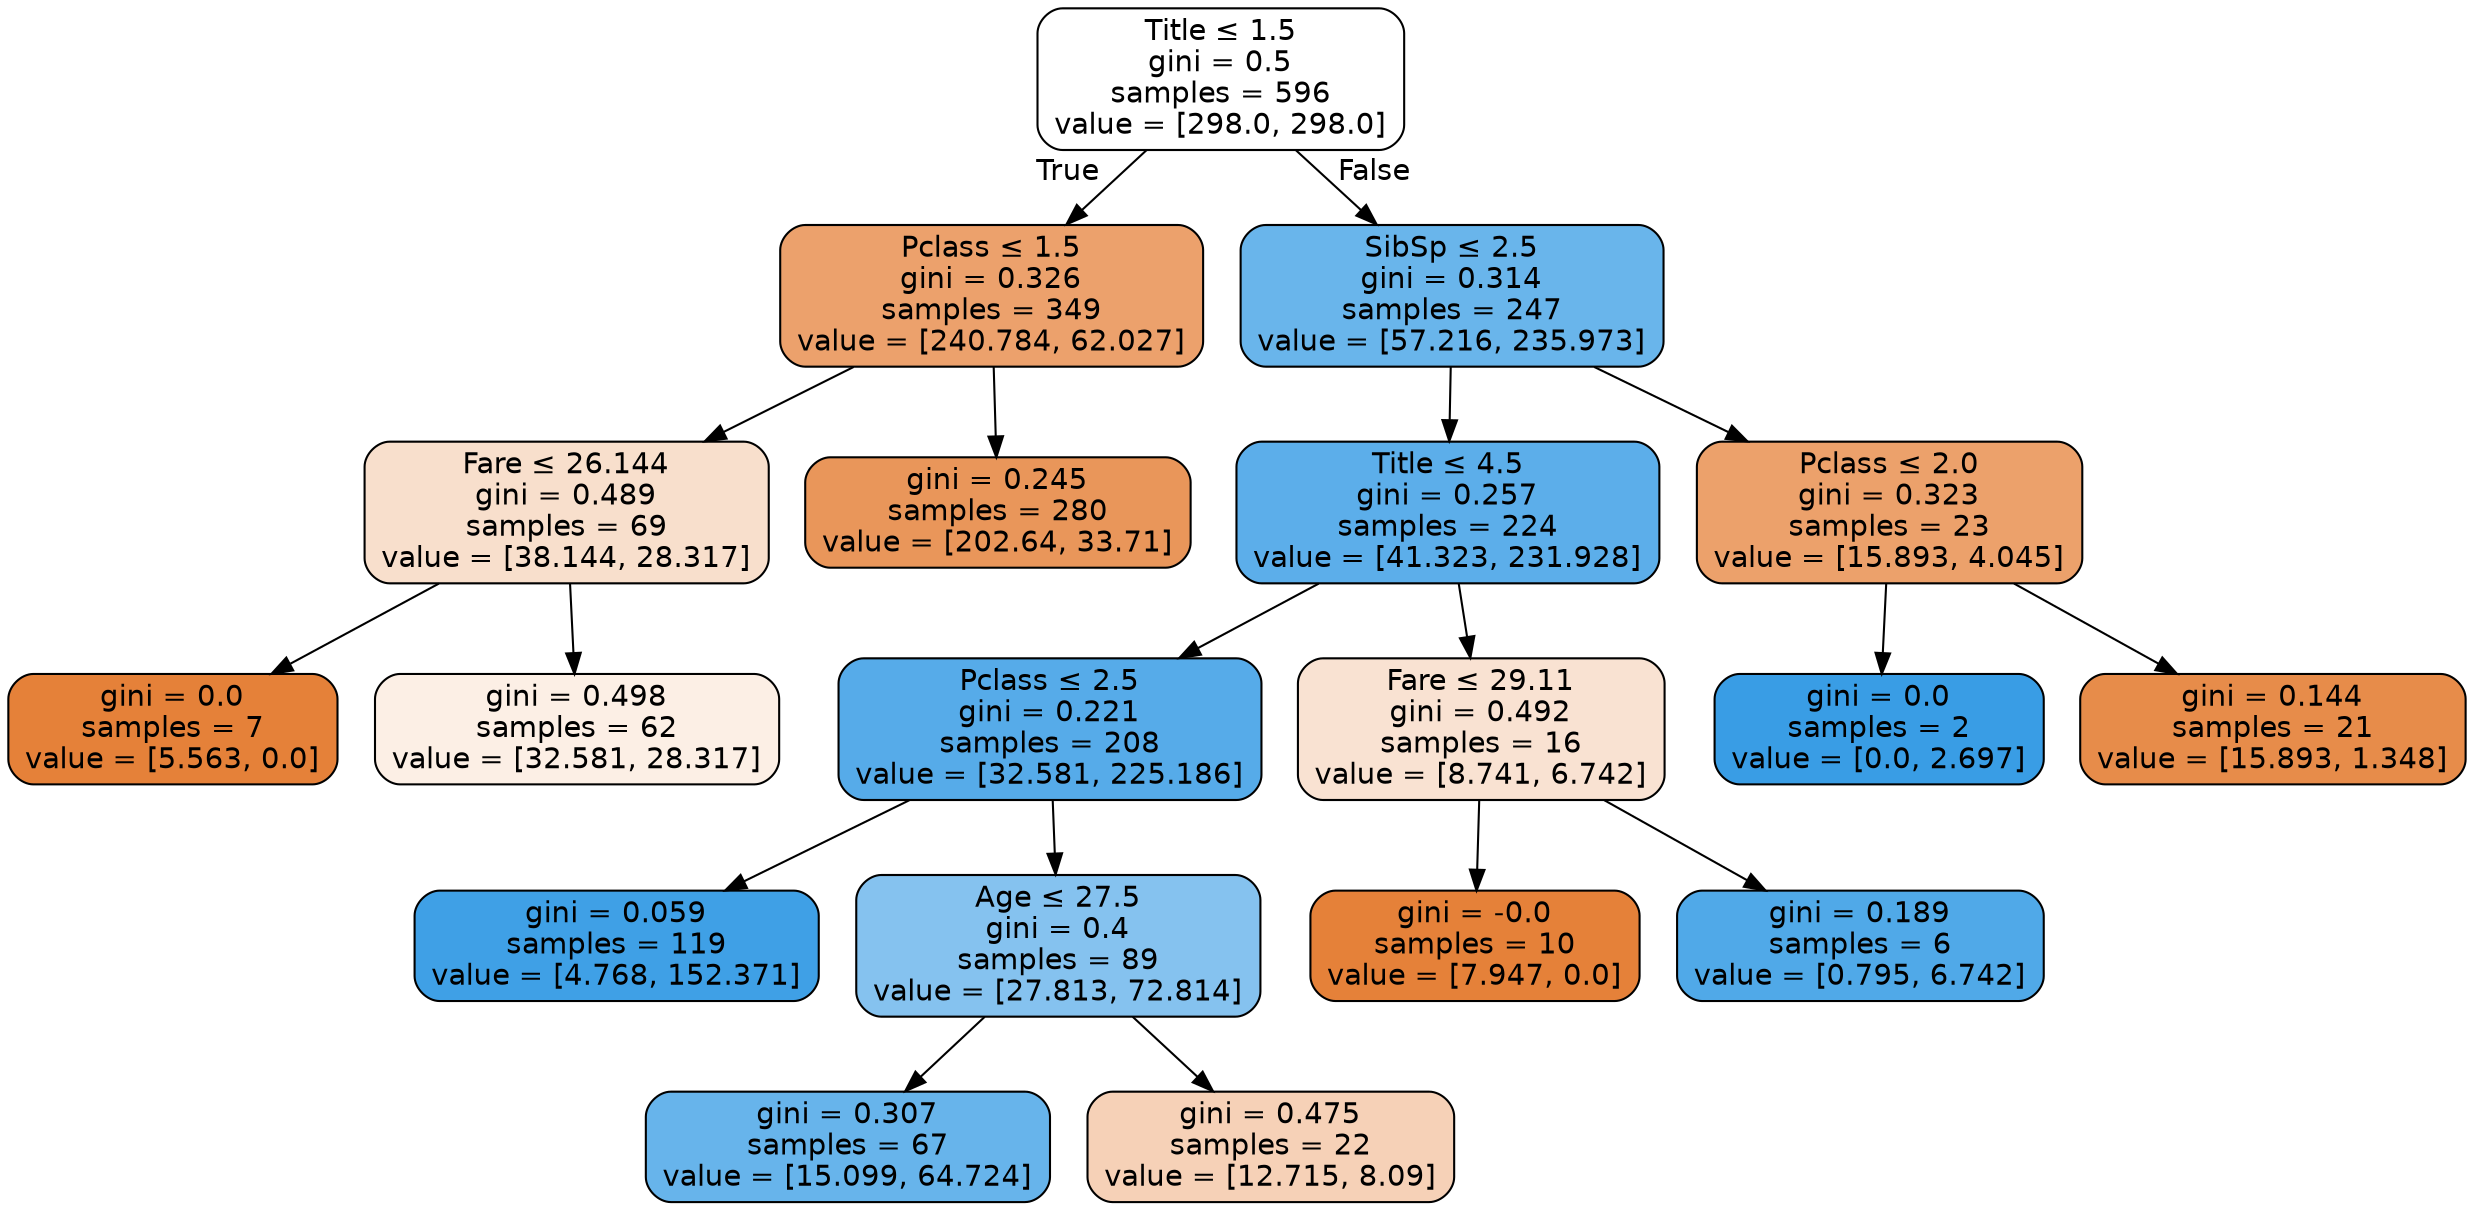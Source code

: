 digraph Tree {
node [shape=box, style="filled, rounded", color="black", fontname=helvetica] ;
edge [fontname=helvetica] ;
0 [label=<Title &le; 1.5<br/>gini = 0.5<br/>samples = 596<br/>value = [298.0, 298.0]>, fillcolor="#ffffff"] ;
1 [label=<Pclass &le; 1.5<br/>gini = 0.326<br/>samples = 349<br/>value = [240.784, 62.027]>, fillcolor="#eca16c"] ;
0 -> 1 [labeldistance=2.5, labelangle=45, headlabel="True"] ;
5 [label=<Fare &le; 26.144<br/>gini = 0.489<br/>samples = 69<br/>value = [38.144, 28.317]>, fillcolor="#f8dfcc"] ;
1 -> 5 ;
17 [label=<gini = 0.0<br/>samples = 7<br/>value = [5.563, 0.0]>, fillcolor="#e58139"] ;
5 -> 17 ;
18 [label=<gini = 0.498<br/>samples = 62<br/>value = [32.581, 28.317]>, fillcolor="#fcefe5"] ;
5 -> 18 ;
6 [label=<gini = 0.245<br/>samples = 280<br/>value = [202.64, 33.71]>, fillcolor="#e9965a"] ;
1 -> 6 ;
2 [label=<SibSp &le; 2.5<br/>gini = 0.314<br/>samples = 247<br/>value = [57.216, 235.973]>, fillcolor="#69b5eb"] ;
0 -> 2 [labeldistance=2.5, labelangle=-45, headlabel="False"] ;
3 [label=<Title &le; 4.5<br/>gini = 0.257<br/>samples = 224<br/>value = [41.323, 231.928]>, fillcolor="#5caeea"] ;
2 -> 3 ;
7 [label=<Pclass &le; 2.5<br/>gini = 0.221<br/>samples = 208<br/>value = [32.581, 225.186]>, fillcolor="#56abe9"] ;
3 -> 7 ;
9 [label=<gini = 0.059<br/>samples = 119<br/>value = [4.768, 152.371]>, fillcolor="#3fa0e6"] ;
7 -> 9 ;
10 [label=<Age &le; 27.5<br/>gini = 0.4<br/>samples = 89<br/>value = [27.813, 72.814]>, fillcolor="#85c2ef"] ;
7 -> 10 ;
13 [label=<gini = 0.307<br/>samples = 67<br/>value = [15.099, 64.724]>, fillcolor="#67b4eb"] ;
10 -> 13 ;
14 [label=<gini = 0.475<br/>samples = 22<br/>value = [12.715, 8.09]>, fillcolor="#f6d1b7"] ;
10 -> 14 ;
8 [label=<Fare &le; 29.11<br/>gini = 0.492<br/>samples = 16<br/>value = [8.741, 6.742]>, fillcolor="#f9e2d2"] ;
3 -> 8 ;
11 [label=<gini = -0.0<br/>samples = 10<br/>value = [7.947, 0.0]>, fillcolor="#e58139"] ;
8 -> 11 ;
12 [label=<gini = 0.189<br/>samples = 6<br/>value = [0.795, 6.742]>, fillcolor="#50a9e8"] ;
8 -> 12 ;
4 [label=<Pclass &le; 2.0<br/>gini = 0.323<br/>samples = 23<br/>value = [15.893, 4.045]>, fillcolor="#eca16b"] ;
2 -> 4 ;
15 [label=<gini = 0.0<br/>samples = 2<br/>value = [0.0, 2.697]>, fillcolor="#399de5"] ;
4 -> 15 ;
16 [label=<gini = 0.144<br/>samples = 21<br/>value = [15.893, 1.348]>, fillcolor="#e78c4a"] ;
4 -> 16 ;
}